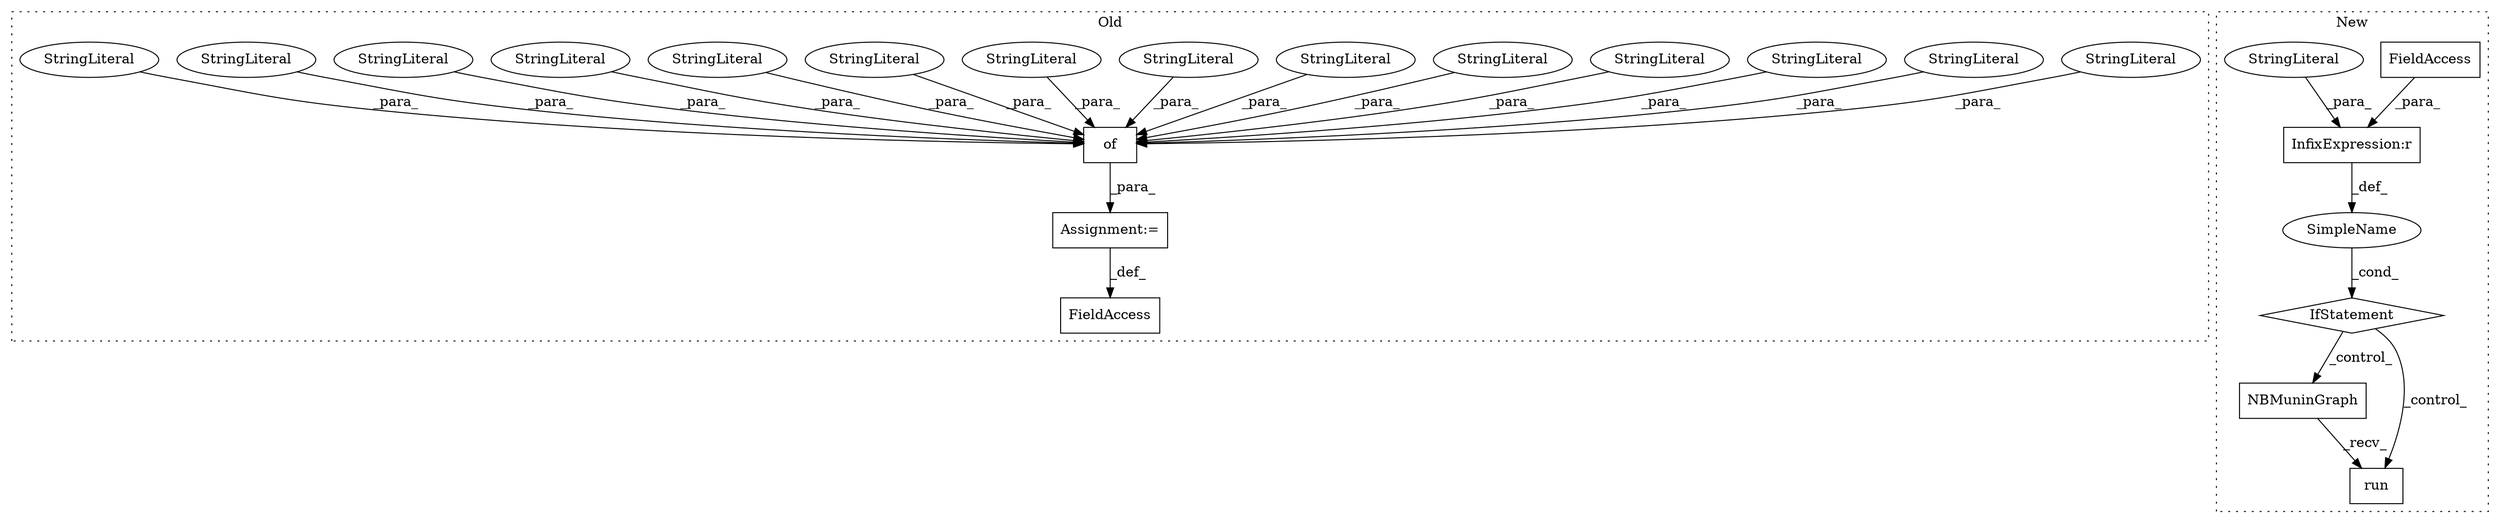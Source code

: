 digraph G {
subgraph cluster0 {
1 [label="of" a="32" s="204,380" l="3,1" shape="box"];
7 [label="FieldAccess" a="22" s="187" l="12" shape="box"];
9 [label="StringLiteral" a="45" s="301" l="5" shape="ellipse"];
10 [label="StringLiteral" a="45" s="207" l="16" shape="ellipse"];
11 [label="StringLiteral" a="45" s="289" l="11" shape="ellipse"];
13 [label="StringLiteral" a="45" s="307" l="15" shape="ellipse"];
14 [label="StringLiteral" a="45" s="371" l="9" shape="ellipse"];
15 [label="StringLiteral" a="45" s="281" l="7" shape="ellipse"];
16 [label="StringLiteral" a="45" s="224" l="10" shape="ellipse"];
17 [label="StringLiteral" a="45" s="333" l="13" shape="ellipse"];
18 [label="StringLiteral" a="45" s="355" l="15" shape="ellipse"];
19 [label="Assignment:=" a="7" s="199" l="1" shape="box"];
20 [label="StringLiteral" a="45" s="347" l="7" shape="ellipse"];
21 [label="StringLiteral" a="45" s="323" l="9" shape="ellipse"];
22 [label="StringLiteral" a="45" s="266" l="14" shape="ellipse"];
23 [label="StringLiteral" a="45" s="249" l="16" shape="ellipse"];
24 [label="StringLiteral" a="45" s="235" l="13" shape="ellipse"];
label = "Old";
style="dotted";
}
subgraph cluster1 {
2 [label="NBMuninGraph" a="32" s="1022" l="14" shape="box"];
3 [label="InfixExpression:r" a="27" s="998" l="4" shape="box"];
4 [label="SimpleName" a="42" s="" l="" shape="ellipse"];
5 [label="IfStatement" a="25" s="986,1012" l="4,2" shape="diamond"];
6 [label="FieldAccess" a="22" s="990" l="8" shape="box"];
8 [label="run" a="32" s="1037" l="5" shape="box"];
12 [label="StringLiteral" a="45" s="1002" l="10" shape="ellipse"];
label = "New";
style="dotted";
}
1 -> 19 [label="_para_"];
2 -> 8 [label="_recv_"];
3 -> 4 [label="_def_"];
4 -> 5 [label="_cond_"];
5 -> 2 [label="_control_"];
5 -> 8 [label="_control_"];
6 -> 3 [label="_para_"];
9 -> 1 [label="_para_"];
10 -> 1 [label="_para_"];
11 -> 1 [label="_para_"];
12 -> 3 [label="_para_"];
13 -> 1 [label="_para_"];
14 -> 1 [label="_para_"];
15 -> 1 [label="_para_"];
16 -> 1 [label="_para_"];
17 -> 1 [label="_para_"];
18 -> 1 [label="_para_"];
19 -> 7 [label="_def_"];
20 -> 1 [label="_para_"];
21 -> 1 [label="_para_"];
22 -> 1 [label="_para_"];
23 -> 1 [label="_para_"];
24 -> 1 [label="_para_"];
}